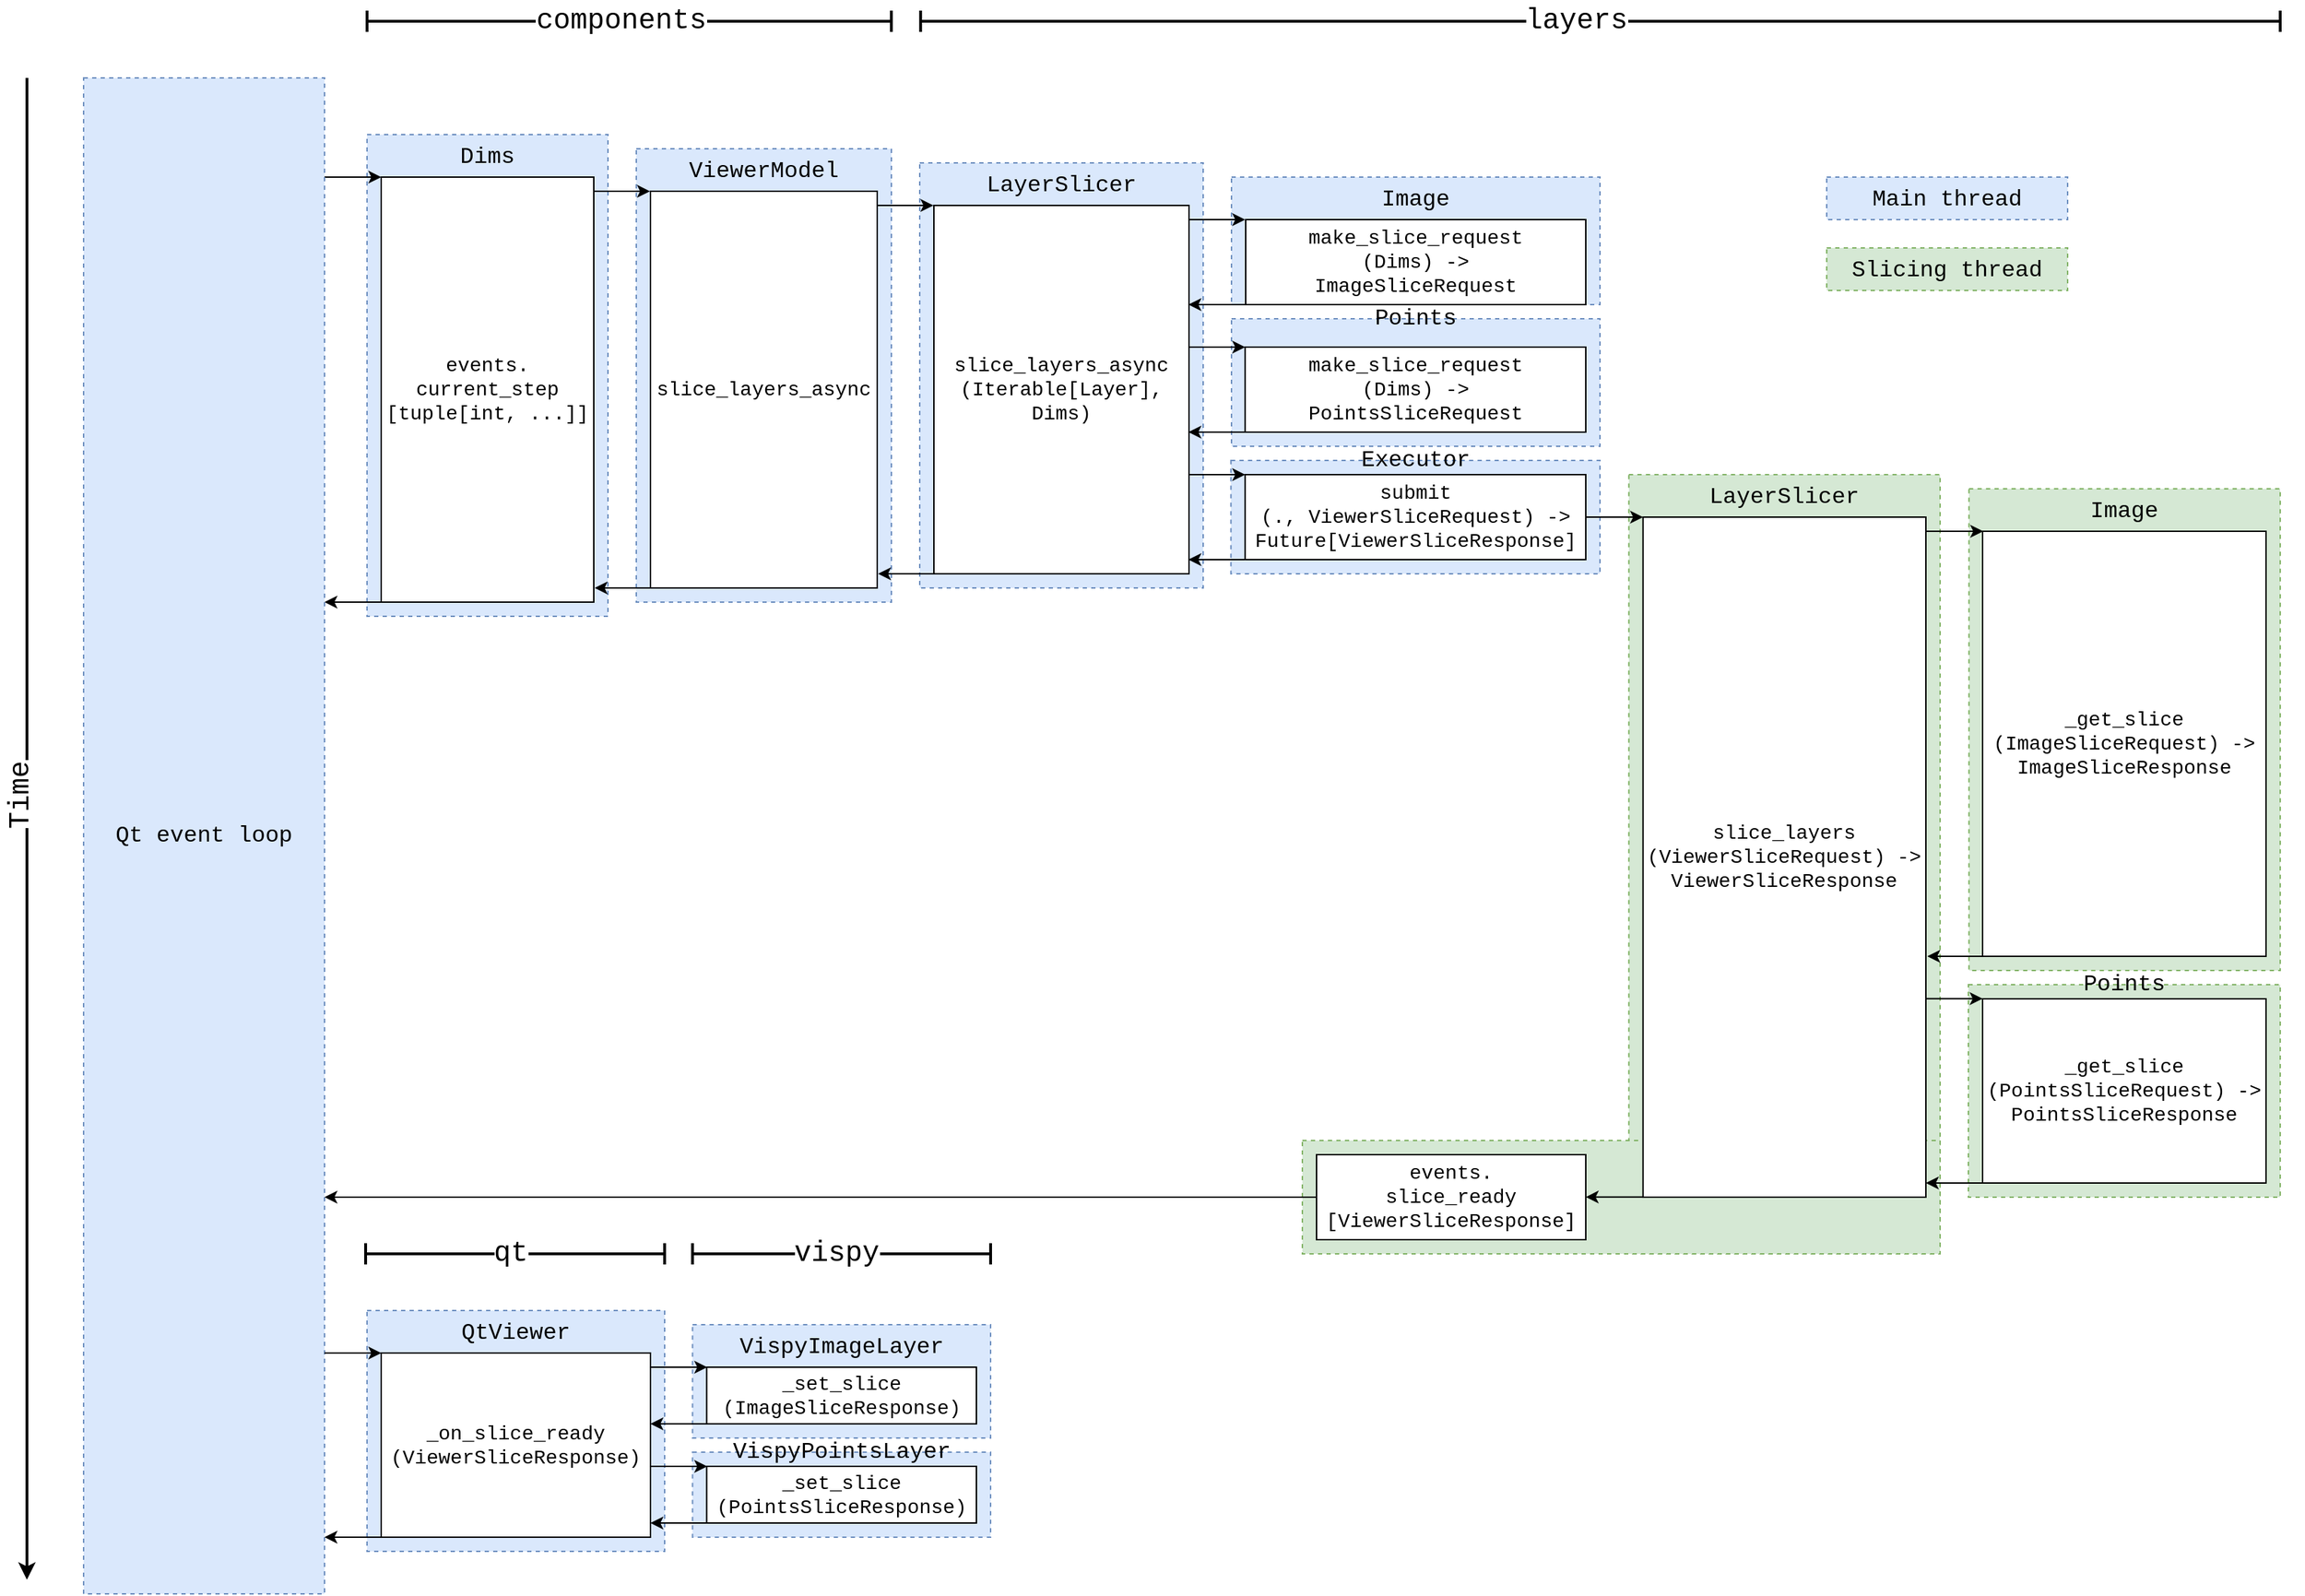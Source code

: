 <mxfile version="20.0.4" type="github">
  <diagram id="Yj_vzEqTpsTSU6RkFpzm" name="Page-1">
    <mxGraphModel dx="2593" dy="1456" grid="1" gridSize="10" guides="1" tooltips="1" connect="1" arrows="1" fold="1" page="1" pageScale="1" pageWidth="850" pageHeight="1100" math="0" shadow="0">
      <root>
        <mxCell id="0" />
        <mxCell id="1" parent="0" />
        <mxCell id="ODCxSDIAOIF_QO2Thnrf-43" value="VispyPointsLayer" style="rounded=0;whiteSpace=wrap;html=1;verticalAlign=top;align=center;spacingLeft=0;spacingTop=-16;dashed=1;fillColor=#dae8fc;strokeColor=#6c8ebf;fontSize=16;horizontal=1;fontFamily=Courier New;" parent="1" vertex="1">
          <mxGeometry x="509.68" y="1050" width="210.32" height="60" as="geometry" />
        </mxCell>
        <mxCell id="ODCxSDIAOIF_QO2Thnrf-13" value="LayerSlicer" style="rounded=0;whiteSpace=wrap;html=1;verticalAlign=top;align=center;spacingLeft=0;spacingTop=0;dashed=1;fillColor=#d5e8d4;strokeColor=#82b366;fontSize=16;fontFamily=Courier New;" parent="1" vertex="1">
          <mxGeometry x="1170.38" y="360" width="219.62" height="550" as="geometry" />
        </mxCell>
        <mxCell id="WacXzg7qdyJpNJZn4_8L-21" value="" style="rounded=0;whiteSpace=wrap;html=1;verticalAlign=top;align=center;spacingLeft=0;spacingTop=0;dashed=1;fillColor=#d5e8d4;strokeColor=#82b366;fontSize=16;borderRight=none;fontFamily=Courier New;" vertex="1" parent="1">
          <mxGeometry x="940" y="830" width="450" height="80" as="geometry" />
        </mxCell>
        <mxCell id="ODCxSDIAOIF_QO2Thnrf-40" value="VispyImageLayer" style="rounded=0;whiteSpace=wrap;html=1;verticalAlign=top;align=center;spacingLeft=0;spacingTop=0;dashed=1;fillColor=#dae8fc;strokeColor=#6c8ebf;fontSize=16;horizontal=1;fontFamily=Courier New;" parent="1" vertex="1">
          <mxGeometry x="509.68" y="960" width="210.32" height="80" as="geometry" />
        </mxCell>
        <mxCell id="ODCxSDIAOIF_QO2Thnrf-18" value="Points" style="rounded=0;whiteSpace=wrap;html=1;verticalAlign=top;align=center;spacingLeft=0;spacingTop=-16;dashed=1;fillColor=#d5e8d4;horizontal=1;strokeColor=#82b366;fontSize=16;fontFamily=Courier New;" parent="1" vertex="1">
          <mxGeometry x="1410" y="720" width="220" height="150" as="geometry" />
        </mxCell>
        <mxCell id="ODCxSDIAOIF_QO2Thnrf-16" value="Image" style="rounded=0;whiteSpace=wrap;html=1;verticalAlign=top;align=center;spacingLeft=0;spacingTop=0;dashed=1;fillColor=#d5e8d4;horizontal=1;strokeColor=#82b366;fontSize=16;fontFamily=Courier New;" parent="1" vertex="1">
          <mxGeometry x="1410.38" y="370" width="219.62" height="340" as="geometry" />
        </mxCell>
        <mxCell id="ODCxSDIAOIF_QO2Thnrf-6" value="Points" style="rounded=0;whiteSpace=wrap;html=1;verticalAlign=top;align=center;spacingLeft=0;spacingTop=-16;dashed=1;fillColor=#dae8fc;horizontal=1;strokeColor=#6c8ebf;fontSize=16;fontFamily=Courier New;" parent="1" vertex="1">
          <mxGeometry x="890" y="250" width="260" height="90" as="geometry" />
        </mxCell>
        <mxCell id="ODCxSDIAOIF_QO2Thnrf-4" value="Image" style="rounded=0;whiteSpace=wrap;html=1;verticalAlign=top;align=center;spacingLeft=0;spacingTop=0;dashed=1;fillColor=#dae8fc;horizontal=1;strokeColor=#6c8ebf;fontSize=16;fontFamily=Courier New;" parent="1" vertex="1">
          <mxGeometry x="890" y="150" width="260" height="90" as="geometry" />
        </mxCell>
        <mxCell id="ODCxSDIAOIF_QO2Thnrf-2" value="LayerSlicer" style="rounded=0;whiteSpace=wrap;html=1;verticalAlign=top;align=center;spacingLeft=0;spacingTop=0;dashed=1;fillColor=#dae8fc;strokeColor=#6c8ebf;fontSize=16;fontFamily=Courier New;" parent="1" vertex="1">
          <mxGeometry x="670" y="140" width="200" height="300" as="geometry" />
        </mxCell>
        <mxCell id="6yyRVk2ILkX0JGuf4gln-4" value="ViewerModel" style="rounded=0;whiteSpace=wrap;html=1;verticalAlign=top;align=center;spacingLeft=0;spacingTop=0;dashed=1;fillColor=#dae8fc;strokeColor=#6c8ebf;fontSize=16;fontFamily=Courier New;" parent="1" vertex="1">
          <mxGeometry x="470" y="130" width="180" height="320" as="geometry" />
        </mxCell>
        <mxCell id="6yyRVk2ILkX0JGuf4gln-6" value="slice_layers_async" style="rounded=0;whiteSpace=wrap;html=1;fontSize=14;fontFamily=Courier New;" parent="1" vertex="1">
          <mxGeometry x="480" y="160" width="160" height="280" as="geometry" />
        </mxCell>
        <mxCell id="6yyRVk2ILkX0JGuf4gln-2" value="Dims" style="rounded=0;whiteSpace=wrap;html=1;verticalAlign=top;align=center;spacingLeft=0;spacingTop=0;dashed=1;fillColor=#dae8fc;strokeColor=#6c8ebf;fontSize=16;fontFamily=Courier New;" parent="1" vertex="1">
          <mxGeometry x="280" y="120" width="170" height="340" as="geometry" />
        </mxCell>
        <mxCell id="6yyRVk2ILkX0JGuf4gln-3" value="events.&lt;br style=&quot;font-size: 14px;&quot;&gt;current_step&lt;br style=&quot;font-size: 14px;&quot;&gt;[tuple[int, ...]]" style="rounded=0;whiteSpace=wrap;html=1;fontSize=14;fontFamily=Courier New;" parent="1" vertex="1">
          <mxGeometry x="290" y="150" width="150" height="300" as="geometry" />
        </mxCell>
        <mxCell id="6yyRVk2ILkX0JGuf4gln-54" value="" style="endArrow=classic;html=1;rounded=0;fontSize=16;fontFamily=Courier New;" parent="1" edge="1">
          <mxGeometry width="50" height="50" relative="1" as="geometry">
            <mxPoint x="250.0" y="150" as="sourcePoint" />
            <mxPoint x="290.0" y="150" as="targetPoint" />
          </mxGeometry>
        </mxCell>
        <mxCell id="6yyRVk2ILkX0JGuf4gln-55" value="" style="endArrow=classic;html=1;rounded=0;fontSize=16;fontFamily=Courier New;" parent="1" edge="1">
          <mxGeometry width="50" height="50" relative="1" as="geometry">
            <mxPoint x="439.62" y="160" as="sourcePoint" />
            <mxPoint x="479.62" y="160" as="targetPoint" />
          </mxGeometry>
        </mxCell>
        <mxCell id="6yyRVk2ILkX0JGuf4gln-56" value="" style="endArrow=classic;html=1;rounded=0;fontSize=16;fontFamily=Courier New;" parent="1" edge="1">
          <mxGeometry width="50" height="50" relative="1" as="geometry">
            <mxPoint x="639.62" y="170" as="sourcePoint" />
            <mxPoint x="679.62" y="170" as="targetPoint" />
          </mxGeometry>
        </mxCell>
        <mxCell id="6yyRVk2ILkX0JGuf4gln-69" value="" style="endArrow=classic;html=1;rounded=0;fontSize=16;fontFamily=Courier New;" parent="1" edge="1">
          <mxGeometry width="50" height="50" relative="1" as="geometry">
            <mxPoint x="480.63" y="440.0" as="sourcePoint" />
            <mxPoint x="440.63" y="440.0" as="targetPoint" />
          </mxGeometry>
        </mxCell>
        <mxCell id="6yyRVk2ILkX0JGuf4gln-70" value="" style="endArrow=classic;html=1;rounded=0;fontSize=16;fontFamily=Courier New;" parent="1" edge="1">
          <mxGeometry width="50" height="50" relative="1" as="geometry">
            <mxPoint x="290.0" y="450.0" as="sourcePoint" />
            <mxPoint x="250.0" y="450.0" as="targetPoint" />
          </mxGeometry>
        </mxCell>
        <mxCell id="ODCxSDIAOIF_QO2Thnrf-1" value="slice_layers_async&lt;br style=&quot;font-size: 14px;&quot;&gt;(Iterable[Layer], Dims)" style="rounded=0;whiteSpace=wrap;html=1;fontSize=14;fontFamily=Courier New;" parent="1" vertex="1">
          <mxGeometry x="680" y="170" width="180" height="260" as="geometry" />
        </mxCell>
        <mxCell id="ODCxSDIAOIF_QO2Thnrf-5" value="make_slice_request&lt;br style=&quot;font-size: 14px;&quot;&gt;(Dims) -&amp;gt;&lt;br style=&quot;font-size: 14px;&quot;&gt;ImageSliceRequest" style="rounded=0;whiteSpace=wrap;html=1;fontSize=14;fontFamily=Courier New;" parent="1" vertex="1">
          <mxGeometry x="900" y="180" width="240" height="60" as="geometry" />
        </mxCell>
        <mxCell id="ODCxSDIAOIF_QO2Thnrf-8" value="Executor" style="rounded=0;whiteSpace=wrap;html=1;verticalAlign=top;align=center;spacingLeft=0;spacingTop=-16;dashed=1;fillColor=#dae8fc;horizontal=1;strokeColor=#6c8ebf;fontSize=16;fontFamily=Courier New;" parent="1" vertex="1">
          <mxGeometry x="889.62" y="350" width="260.38" height="80" as="geometry" />
        </mxCell>
        <mxCell id="ODCxSDIAOIF_QO2Thnrf-9" value="submit&lt;br style=&quot;font-size: 14px;&quot;&gt;(., ViewerSliceRequest) -&amp;gt;&lt;br style=&quot;font-size: 14px;&quot;&gt;Future[ViewerSliceResponse]" style="rounded=0;whiteSpace=wrap;html=1;fontSize=14;fontFamily=Courier New;" parent="1" vertex="1">
          <mxGeometry x="899.62" y="360" width="240.38" height="60" as="geometry" />
        </mxCell>
        <mxCell id="ODCxSDIAOIF_QO2Thnrf-10" value="" style="endArrow=classic;html=1;rounded=0;fontSize=16;fontFamily=Courier New;" parent="1" edge="1">
          <mxGeometry width="50" height="50" relative="1" as="geometry">
            <mxPoint x="899.62" y="420.0" as="sourcePoint" />
            <mxPoint x="859.62" y="420.0" as="targetPoint" />
          </mxGeometry>
        </mxCell>
        <mxCell id="ODCxSDIAOIF_QO2Thnrf-11" value="" style="endArrow=classic;html=1;rounded=0;fontSize=16;fontFamily=Courier New;" parent="1" edge="1">
          <mxGeometry width="50" height="50" relative="1" as="geometry">
            <mxPoint x="859.62" y="360.0" as="sourcePoint" />
            <mxPoint x="899.62" y="360.0" as="targetPoint" />
          </mxGeometry>
        </mxCell>
        <mxCell id="ODCxSDIAOIF_QO2Thnrf-12" value="slice_layers&lt;br style=&quot;font-size: 14px;&quot;&gt;(ViewerSliceRequest) -&amp;gt;&lt;br style=&quot;font-size: 14px;&quot;&gt;ViewerSliceResponse" style="rounded=0;whiteSpace=wrap;html=1;fontSize=14;fontFamily=Courier New;" parent="1" vertex="1">
          <mxGeometry x="1180.38" y="390" width="199.62" height="480" as="geometry" />
        </mxCell>
        <mxCell id="ODCxSDIAOIF_QO2Thnrf-15" value="_get_slice&lt;br style=&quot;font-size: 14px;&quot;&gt;(ImageSliceRequest) -&amp;gt; ImageSliceResponse" style="rounded=0;whiteSpace=wrap;html=1;fontSize=14;fontFamily=Courier New;" parent="1" vertex="1">
          <mxGeometry x="1420" y="400" width="200" height="300" as="geometry" />
        </mxCell>
        <mxCell id="ODCxSDIAOIF_QO2Thnrf-17" value="_get_slice&lt;br style=&quot;font-size: 14px;&quot;&gt;(PointsSliceRequest) -&amp;gt; PointsSliceResponse" style="rounded=0;whiteSpace=wrap;html=1;fontSize=14;fontFamily=Courier New;" parent="1" vertex="1">
          <mxGeometry x="1420" y="730" width="200" height="130" as="geometry" />
        </mxCell>
        <mxCell id="ODCxSDIAOIF_QO2Thnrf-19" value="" style="endArrow=classic;html=1;rounded=0;fontSize=16;fontFamily=Courier New;" parent="1" edge="1">
          <mxGeometry width="50" height="50" relative="1" as="geometry">
            <mxPoint x="1380.38" y="400" as="sourcePoint" />
            <mxPoint x="1420.38" y="400" as="targetPoint" />
          </mxGeometry>
        </mxCell>
        <mxCell id="ODCxSDIAOIF_QO2Thnrf-20" value="" style="endArrow=classic;html=1;rounded=0;fontSize=16;fontFamily=Courier New;" parent="1" edge="1">
          <mxGeometry width="50" height="50" relative="1" as="geometry">
            <mxPoint x="680.62" y="430.0" as="sourcePoint" />
            <mxPoint x="640.62" y="430.0" as="targetPoint" />
          </mxGeometry>
        </mxCell>
        <mxCell id="ODCxSDIAOIF_QO2Thnrf-21" value="" style="endArrow=classic;html=1;rounded=0;fontSize=16;fontFamily=Courier New;" parent="1" edge="1">
          <mxGeometry width="50" height="50" relative="1" as="geometry">
            <mxPoint x="1380" y="729.93" as="sourcePoint" />
            <mxPoint x="1420" y="729.93" as="targetPoint" />
          </mxGeometry>
        </mxCell>
        <mxCell id="ODCxSDIAOIF_QO2Thnrf-22" value="" style="endArrow=classic;html=1;rounded=0;fontSize=16;fontFamily=Courier New;" parent="1" edge="1">
          <mxGeometry width="50" height="50" relative="1" as="geometry">
            <mxPoint x="1420" y="860.0" as="sourcePoint" />
            <mxPoint x="1380" y="860.0" as="targetPoint" />
          </mxGeometry>
        </mxCell>
        <mxCell id="ODCxSDIAOIF_QO2Thnrf-24" value="" style="endArrow=classic;html=1;rounded=0;fontSize=16;fontFamily=Courier New;" parent="1" edge="1">
          <mxGeometry width="50" height="50" relative="1" as="geometry">
            <mxPoint x="1421" y="700.0" as="sourcePoint" />
            <mxPoint x="1381" y="700.0" as="targetPoint" />
          </mxGeometry>
        </mxCell>
        <mxCell id="ODCxSDIAOIF_QO2Thnrf-25" value="QtViewer" style="rounded=0;whiteSpace=wrap;html=1;verticalAlign=top;align=center;spacingLeft=0;spacingTop=0;dashed=1;fillColor=#dae8fc;strokeColor=#6c8ebf;fontSize=16;fontFamily=Courier New;" parent="1" vertex="1">
          <mxGeometry x="280" y="950" width="210" height="170" as="geometry" />
        </mxCell>
        <mxCell id="ODCxSDIAOIF_QO2Thnrf-26" value="_on_slice_ready&lt;br style=&quot;font-size: 14px;&quot;&gt;(ViewerSliceResponse)" style="rounded=0;whiteSpace=wrap;html=1;fontSize=14;fontFamily=Courier New;" parent="1" vertex="1">
          <mxGeometry x="290" y="980" width="190" height="130" as="geometry" />
        </mxCell>
        <mxCell id="ODCxSDIAOIF_QO2Thnrf-31" value="events.&lt;br style=&quot;font-size: 14px;&quot;&gt;slice_ready&lt;br style=&quot;font-size: 14px;&quot;&gt;[ViewerSliceResponse]" style="rounded=0;whiteSpace=wrap;html=1;fontSize=14;fontFamily=Courier New;" parent="1" vertex="1">
          <mxGeometry x="950" y="840" width="190" height="60" as="geometry" />
        </mxCell>
        <mxCell id="ODCxSDIAOIF_QO2Thnrf-39" value="_set_slice&lt;br style=&quot;font-size: 14px;&quot;&gt;(ImageSliceResponse)" style="rounded=0;whiteSpace=wrap;html=1;fontSize=14;fontFamily=Courier New;" parent="1" vertex="1">
          <mxGeometry x="519.68" y="990" width="190.32" height="40" as="geometry" />
        </mxCell>
        <mxCell id="ODCxSDIAOIF_QO2Thnrf-41" value="" style="endArrow=classic;html=1;rounded=0;fontSize=16;fontFamily=Courier New;" parent="1" edge="1">
          <mxGeometry width="50" height="50" relative="1" as="geometry">
            <mxPoint x="520.0" y="1030.0" as="sourcePoint" />
            <mxPoint x="480.0" y="1030.0" as="targetPoint" />
          </mxGeometry>
        </mxCell>
        <mxCell id="ODCxSDIAOIF_QO2Thnrf-42" value="" style="endArrow=classic;html=1;rounded=0;fontSize=16;fontFamily=Courier New;" parent="1" edge="1">
          <mxGeometry width="50" height="50" relative="1" as="geometry">
            <mxPoint x="480" y="990" as="sourcePoint" />
            <mxPoint x="520" y="990" as="targetPoint" />
          </mxGeometry>
        </mxCell>
        <mxCell id="ODCxSDIAOIF_QO2Thnrf-44" value="_set_slice&lt;br style=&quot;font-size: 14px;&quot;&gt;(PointsSliceResponse)" style="rounded=0;whiteSpace=wrap;html=1;fontSize=14;fontFamily=Courier New;" parent="1" vertex="1">
          <mxGeometry x="519.68" y="1060" width="190.32" height="40" as="geometry" />
        </mxCell>
        <mxCell id="ODCxSDIAOIF_QO2Thnrf-45" value="" style="endArrow=classic;html=1;rounded=0;fontSize=16;fontFamily=Courier New;" parent="1" edge="1">
          <mxGeometry width="50" height="50" relative="1" as="geometry">
            <mxPoint x="520.0" y="1100.0" as="sourcePoint" />
            <mxPoint x="480.0" y="1100.0" as="targetPoint" />
          </mxGeometry>
        </mxCell>
        <mxCell id="ODCxSDIAOIF_QO2Thnrf-46" value="" style="endArrow=classic;html=1;rounded=0;fontSize=16;fontFamily=Courier New;" parent="1" edge="1">
          <mxGeometry width="50" height="50" relative="1" as="geometry">
            <mxPoint x="480.0" y="1060" as="sourcePoint" />
            <mxPoint x="520.0" y="1060" as="targetPoint" />
          </mxGeometry>
        </mxCell>
        <mxCell id="ODCxSDIAOIF_QO2Thnrf-47" value="Main thread" style="rounded=0;whiteSpace=wrap;html=1;verticalAlign=top;align=center;spacingLeft=0;spacingTop=0;dashed=1;fillColor=#dae8fc;strokeColor=#6c8ebf;fontFamily=Courier New;fontSize=16;" parent="1" vertex="1">
          <mxGeometry x="1310" y="150" width="170" height="30" as="geometry" />
        </mxCell>
        <mxCell id="ODCxSDIAOIF_QO2Thnrf-48" value="Slicing thread" style="rounded=0;whiteSpace=wrap;html=1;verticalAlign=top;align=center;spacingLeft=0;spacingTop=0;dashed=1;fillColor=#d5e8d4;strokeColor=#82b366;fontFamily=Courier New;fontSize=16;" parent="1" vertex="1">
          <mxGeometry x="1310" y="200" width="170" height="30" as="geometry" />
        </mxCell>
        <mxCell id="WacXzg7qdyJpNJZn4_8L-6" value="" style="endArrow=classic;html=1;rounded=0;fontSize=16;fontFamily=Courier New;" edge="1" parent="1">
          <mxGeometry width="50" height="50" relative="1" as="geometry">
            <mxPoint x="859.62" y="180" as="sourcePoint" />
            <mxPoint x="899.62" y="180" as="targetPoint" />
          </mxGeometry>
        </mxCell>
        <mxCell id="WacXzg7qdyJpNJZn4_8L-7" value="" style="endArrow=classic;html=1;rounded=0;fontSize=16;fontFamily=Courier New;" edge="1" parent="1">
          <mxGeometry width="50" height="50" relative="1" as="geometry">
            <mxPoint x="899.62" y="240.0" as="sourcePoint" />
            <mxPoint x="859.62" y="240.0" as="targetPoint" />
          </mxGeometry>
        </mxCell>
        <mxCell id="WacXzg7qdyJpNJZn4_8L-8" value="" style="endArrow=classic;html=1;rounded=0;fontSize=16;fontFamily=Courier New;" edge="1" parent="1">
          <mxGeometry width="50" height="50" relative="1" as="geometry">
            <mxPoint x="859.62" y="270" as="sourcePoint" />
            <mxPoint x="899.62" y="270" as="targetPoint" />
          </mxGeometry>
        </mxCell>
        <mxCell id="WacXzg7qdyJpNJZn4_8L-9" value="" style="endArrow=classic;html=1;rounded=0;fontSize=16;fontFamily=Courier New;" edge="1" parent="1">
          <mxGeometry width="50" height="50" relative="1" as="geometry">
            <mxPoint x="899.62" y="330.0" as="sourcePoint" />
            <mxPoint x="859.62" y="330.0" as="targetPoint" />
          </mxGeometry>
        </mxCell>
        <mxCell id="WacXzg7qdyJpNJZn4_8L-10" value="" style="endArrow=classic;html=1;rounded=0;fontSize=20;strokeWidth=2;fontFamily=Courier New;" edge="1" parent="1">
          <mxGeometry width="50" height="50" relative="1" as="geometry">
            <mxPoint x="40" y="80" as="sourcePoint" />
            <mxPoint x="40" y="1140" as="targetPoint" />
          </mxGeometry>
        </mxCell>
        <mxCell id="WacXzg7qdyJpNJZn4_8L-11" value="&lt;font style=&quot;font-size: 20px;&quot;&gt;Time&lt;/font&gt;" style="edgeLabel;html=1;align=center;verticalAlign=middle;resizable=0;points=[];fontSize=24;horizontal=0;fontFamily=Courier New;" vertex="1" connectable="0" parent="WacXzg7qdyJpNJZn4_8L-10">
          <mxGeometry x="-0.044" y="-5" relative="1" as="geometry">
            <mxPoint as="offset" />
          </mxGeometry>
        </mxCell>
        <mxCell id="WacXzg7qdyJpNJZn4_8L-12" value="Qt event loop" style="rounded=0;whiteSpace=wrap;html=1;verticalAlign=middle;align=center;spacingLeft=0;spacingTop=0;dashed=1;fillColor=#dae8fc;strokeColor=#6c8ebf;fontSize=16;horizontal=1;fontFamily=Courier New;" vertex="1" parent="1">
          <mxGeometry x="80" y="80" width="170" height="1070" as="geometry" />
        </mxCell>
        <mxCell id="WacXzg7qdyJpNJZn4_8L-16" value="" style="endArrow=classic;html=1;rounded=0;fontSize=16;fontFamily=Courier New;" edge="1" parent="1">
          <mxGeometry width="50" height="50" relative="1" as="geometry">
            <mxPoint x="950" y="870" as="sourcePoint" />
            <mxPoint x="250" y="870" as="targetPoint" />
          </mxGeometry>
        </mxCell>
        <mxCell id="WacXzg7qdyJpNJZn4_8L-17" value="" style="endArrow=classic;html=1;rounded=0;fontSize=16;fontFamily=Courier New;" edge="1" parent="1">
          <mxGeometry width="50" height="50" relative="1" as="geometry">
            <mxPoint x="250" y="980" as="sourcePoint" />
            <mxPoint x="290" y="980" as="targetPoint" />
          </mxGeometry>
        </mxCell>
        <mxCell id="WacXzg7qdyJpNJZn4_8L-18" value="" style="endArrow=classic;html=1;rounded=0;fontSize=16;fontFamily=Courier New;" edge="1" parent="1">
          <mxGeometry width="50" height="50" relative="1" as="geometry">
            <mxPoint x="290.0" y="1110.0" as="sourcePoint" />
            <mxPoint x="250.0" y="1110.0" as="targetPoint" />
          </mxGeometry>
        </mxCell>
        <mxCell id="WacXzg7qdyJpNJZn4_8L-20" value="" style="endArrow=classic;html=1;rounded=0;fontSize=16;fontFamily=Courier New;" edge="1" parent="1">
          <mxGeometry width="50" height="50" relative="1" as="geometry">
            <mxPoint x="1140.38" y="390" as="sourcePoint" />
            <mxPoint x="1180.38" y="390" as="targetPoint" />
          </mxGeometry>
        </mxCell>
        <mxCell id="WacXzg7qdyJpNJZn4_8L-23" value="" style="endArrow=classic;html=1;rounded=0;fontSize=16;fontFamily=Courier New;" edge="1" parent="1">
          <mxGeometry width="50" height="50" relative="1" as="geometry">
            <mxPoint x="1180" y="869.92" as="sourcePoint" />
            <mxPoint x="1140" y="869.92" as="targetPoint" />
          </mxGeometry>
        </mxCell>
        <mxCell id="WacXzg7qdyJpNJZn4_8L-43" value="" style="endArrow=baseDash;html=1;rounded=0;fontSize=20;strokeWidth=2;endFill=0;startArrow=baseDash;startFill=0;endSize=12;startSize=12;fontFamily=Courier New;" edge="1" parent="1">
          <mxGeometry width="50" height="50" relative="1" as="geometry">
            <mxPoint x="280" y="40" as="sourcePoint" />
            <mxPoint x="650" y="40" as="targetPoint" />
          </mxGeometry>
        </mxCell>
        <mxCell id="WacXzg7qdyJpNJZn4_8L-44" value="&lt;font style=&quot;font-size: 20px;&quot;&gt;components&lt;/font&gt;" style="edgeLabel;html=1;align=center;verticalAlign=middle;resizable=0;points=[];fontSize=20;fontFamily=Courier New;" vertex="1" connectable="0" parent="WacXzg7qdyJpNJZn4_8L-43">
          <mxGeometry x="-0.036" y="1" relative="1" as="geometry">
            <mxPoint as="offset" />
          </mxGeometry>
        </mxCell>
        <mxCell id="WacXzg7qdyJpNJZn4_8L-45" value="" style="endArrow=baseDash;html=1;rounded=0;fontSize=24;strokeWidth=2;endFill=0;startArrow=baseDash;startFill=0;endSize=12;startSize=12;fontFamily=Courier New;" edge="1" parent="1">
          <mxGeometry width="50" height="50" relative="1" as="geometry">
            <mxPoint x="670.62" y="40" as="sourcePoint" />
            <mxPoint x="1630" y="40" as="targetPoint" />
          </mxGeometry>
        </mxCell>
        <mxCell id="WacXzg7qdyJpNJZn4_8L-46" value="&lt;font style=&quot;font-size: 20px;&quot;&gt;layers&lt;/font&gt;" style="edgeLabel;html=1;align=center;verticalAlign=middle;resizable=0;points=[];fontSize=20;fontFamily=Courier New;" vertex="1" connectable="0" parent="WacXzg7qdyJpNJZn4_8L-45">
          <mxGeometry x="-0.036" y="1" relative="1" as="geometry">
            <mxPoint as="offset" />
          </mxGeometry>
        </mxCell>
        <mxCell id="WacXzg7qdyJpNJZn4_8L-47" value="" style="endArrow=baseDash;html=1;rounded=0;fontSize=20;strokeWidth=2;endFill=0;startArrow=baseDash;startFill=0;endSize=12;startSize=12;fontFamily=Courier New;" edge="1" parent="1">
          <mxGeometry width="50" height="50" relative="1" as="geometry">
            <mxPoint x="509.68" y="910" as="sourcePoint" />
            <mxPoint x="720" y="910" as="targetPoint" />
          </mxGeometry>
        </mxCell>
        <mxCell id="WacXzg7qdyJpNJZn4_8L-48" value="vispy" style="edgeLabel;html=1;align=center;verticalAlign=middle;resizable=0;points=[];fontSize=20;fontFamily=Courier New;" vertex="1" connectable="0" parent="WacXzg7qdyJpNJZn4_8L-47">
          <mxGeometry x="-0.036" y="1" relative="1" as="geometry">
            <mxPoint as="offset" />
          </mxGeometry>
        </mxCell>
        <mxCell id="WacXzg7qdyJpNJZn4_8L-51" value="" style="endArrow=baseDash;html=1;rounded=0;fontSize=24;strokeWidth=2;endFill=0;startArrow=baseDash;startFill=0;endSize=12;startSize=12;fontFamily=Courier New;" edge="1" parent="1">
          <mxGeometry width="50" height="50" relative="1" as="geometry">
            <mxPoint x="279" y="910" as="sourcePoint" />
            <mxPoint x="490" y="910" as="targetPoint" />
          </mxGeometry>
        </mxCell>
        <mxCell id="WacXzg7qdyJpNJZn4_8L-52" value="qt" style="edgeLabel;html=1;align=center;verticalAlign=middle;resizable=0;points=[];fontSize=20;fontFamily=Courier New;" vertex="1" connectable="0" parent="WacXzg7qdyJpNJZn4_8L-51">
          <mxGeometry x="-0.036" y="1" relative="1" as="geometry">
            <mxPoint as="offset" />
          </mxGeometry>
        </mxCell>
        <mxCell id="WacXzg7qdyJpNJZn4_8L-53" value="make_slice_request&lt;br style=&quot;font-size: 14px;&quot;&gt;(Dims) -&amp;gt;&lt;br style=&quot;font-size: 14px;&quot;&gt;PointsSliceRequest" style="rounded=0;whiteSpace=wrap;html=1;fontSize=14;fontFamily=Courier New;" vertex="1" parent="1">
          <mxGeometry x="899.62" y="270" width="240.38" height="60" as="geometry" />
        </mxCell>
      </root>
    </mxGraphModel>
  </diagram>
</mxfile>
